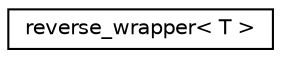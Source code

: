 digraph "Graphical Class Hierarchy"
{
 // LATEX_PDF_SIZE
  edge [fontname="Helvetica",fontsize="10",labelfontname="Helvetica",labelfontsize="10"];
  node [fontname="Helvetica",fontsize="10",shape=record];
  rankdir="LR";
  Node0 [label="reverse_wrapper\< T \>",height=0.2,width=0.4,color="black", fillcolor="white", style="filled",URL="$structreverse__wrapper.html",tooltip=" "];
}
